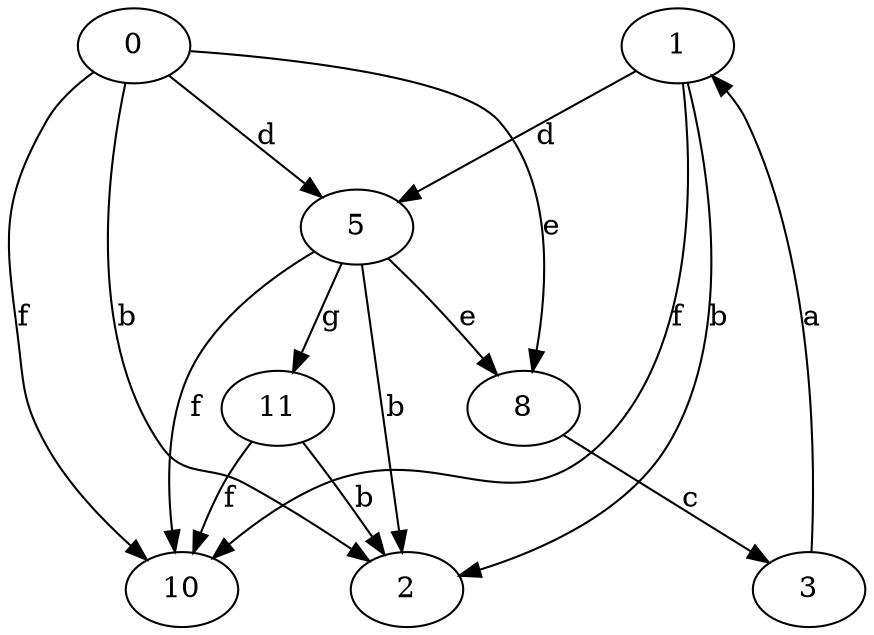strict digraph  {
1;
2;
3;
0;
5;
8;
10;
11;
1 -> 2  [label=b];
1 -> 5  [label=d];
1 -> 10  [label=f];
3 -> 1  [label=a];
0 -> 2  [label=b];
0 -> 5  [label=d];
0 -> 8  [label=e];
0 -> 10  [label=f];
5 -> 2  [label=b];
5 -> 8  [label=e];
5 -> 10  [label=f];
5 -> 11  [label=g];
8 -> 3  [label=c];
11 -> 2  [label=b];
11 -> 10  [label=f];
}
